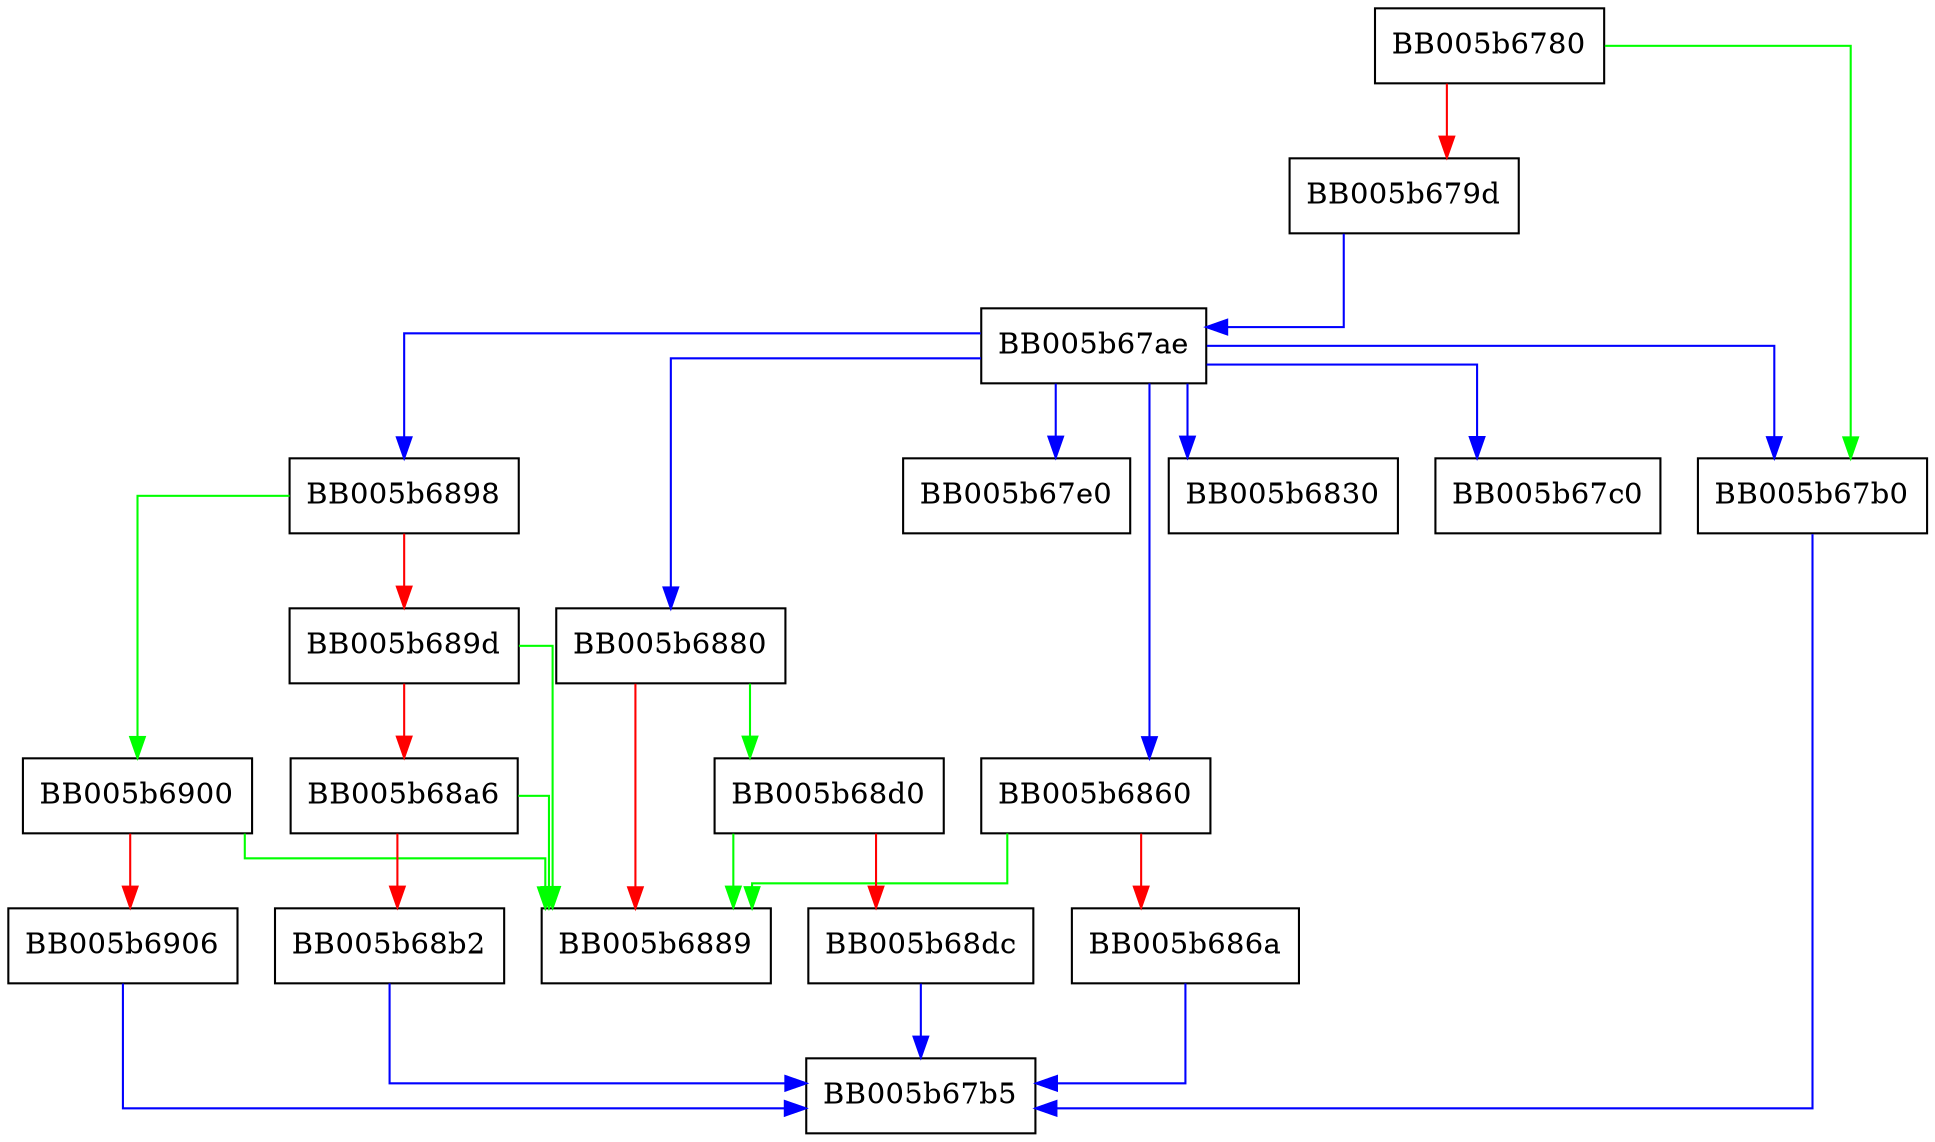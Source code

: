 digraph aes_ocb_ctrl {
  node [shape="box"];
  graph [splines=ortho];
  BB005b6780 -> BB005b67b0 [color="green"];
  BB005b6780 -> BB005b679d [color="red"];
  BB005b679d -> BB005b67ae [color="blue"];
  BB005b67ae -> BB005b67e0 [color="blue"];
  BB005b67ae -> BB005b67b0 [color="blue"];
  BB005b67ae -> BB005b6830 [color="blue"];
  BB005b67ae -> BB005b6860 [color="blue"];
  BB005b67ae -> BB005b6880 [color="blue"];
  BB005b67ae -> BB005b6898 [color="blue"];
  BB005b67ae -> BB005b67c0 [color="blue"];
  BB005b67b0 -> BB005b67b5 [color="blue"];
  BB005b6860 -> BB005b6889 [color="green"];
  BB005b6860 -> BB005b686a [color="red"];
  BB005b686a -> BB005b67b5 [color="blue"];
  BB005b6880 -> BB005b68d0 [color="green"];
  BB005b6880 -> BB005b6889 [color="red"];
  BB005b6898 -> BB005b6900 [color="green"];
  BB005b6898 -> BB005b689d [color="red"];
  BB005b689d -> BB005b6889 [color="green"];
  BB005b689d -> BB005b68a6 [color="red"];
  BB005b68a6 -> BB005b6889 [color="green"];
  BB005b68a6 -> BB005b68b2 [color="red"];
  BB005b68b2 -> BB005b67b5 [color="blue"];
  BB005b68d0 -> BB005b6889 [color="green"];
  BB005b68d0 -> BB005b68dc [color="red"];
  BB005b68dc -> BB005b67b5 [color="blue"];
  BB005b6900 -> BB005b6889 [color="green"];
  BB005b6900 -> BB005b6906 [color="red"];
  BB005b6906 -> BB005b67b5 [color="blue"];
}